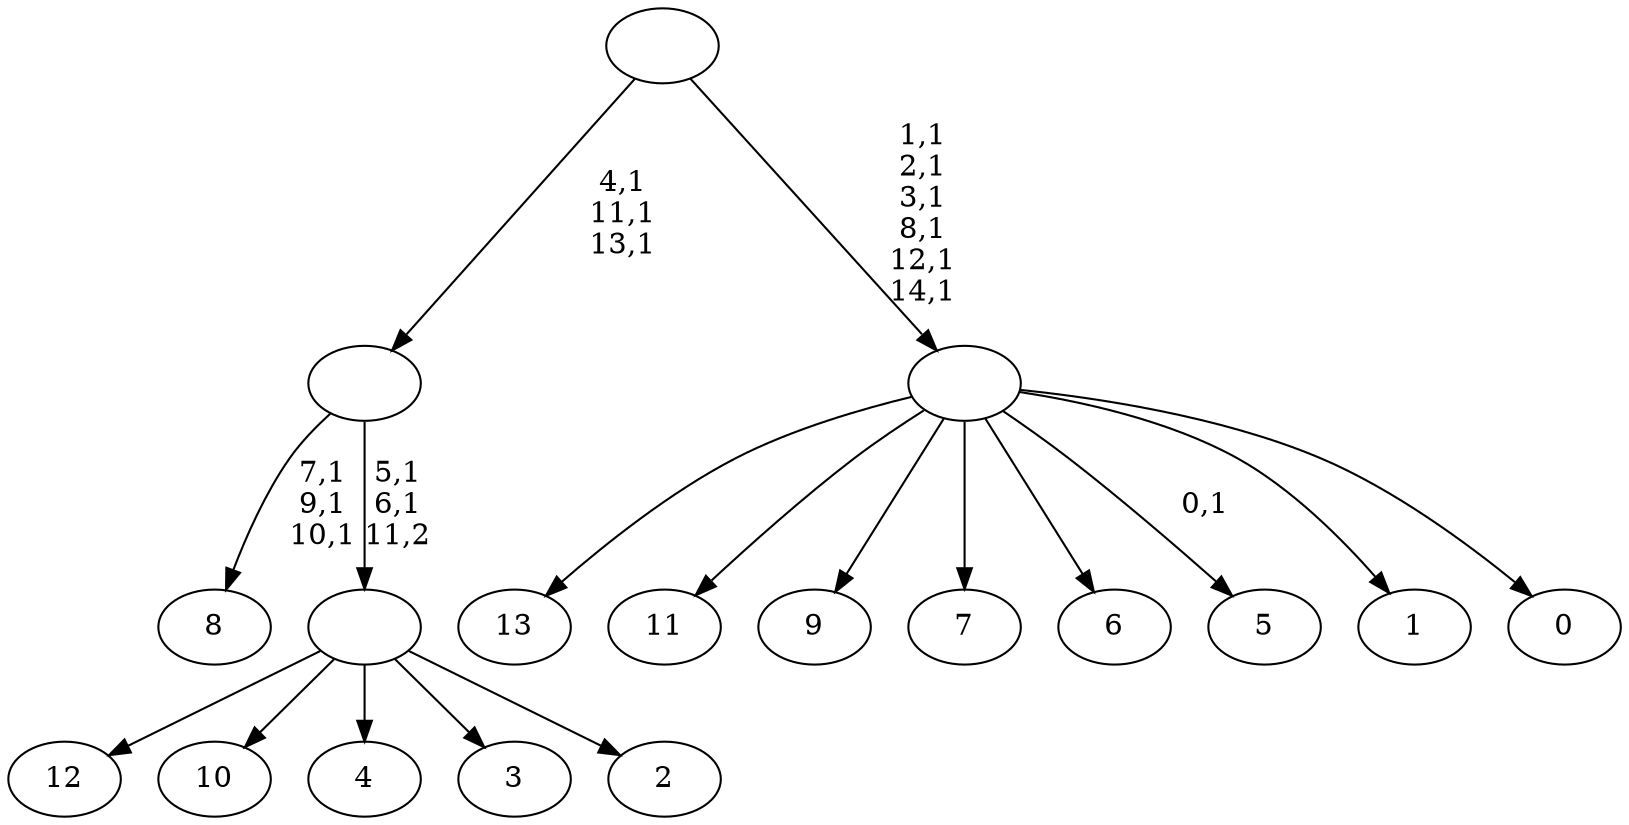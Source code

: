 digraph T {
	29 [label="13"]
	28 [label="12"]
	27 [label="11"]
	26 [label="10"]
	25 [label="9"]
	24 [label="8"]
	20 [label="7"]
	19 [label="6"]
	18 [label="5"]
	16 [label="4"]
	15 [label="3"]
	14 [label="2"]
	13 [label=""]
	11 [label=""]
	8 [label="1"]
	7 [label="0"]
	6 [label=""]
	0 [label=""]
	13 -> 28 [label=""]
	13 -> 26 [label=""]
	13 -> 16 [label=""]
	13 -> 15 [label=""]
	13 -> 14 [label=""]
	11 -> 13 [label="5,1\n6,1\n11,2"]
	11 -> 24 [label="7,1\n9,1\n10,1"]
	6 -> 18 [label="0,1"]
	6 -> 29 [label=""]
	6 -> 27 [label=""]
	6 -> 25 [label=""]
	6 -> 20 [label=""]
	6 -> 19 [label=""]
	6 -> 8 [label=""]
	6 -> 7 [label=""]
	0 -> 6 [label="1,1\n2,1\n3,1\n8,1\n12,1\n14,1"]
	0 -> 11 [label="4,1\n11,1\n13,1"]
}
